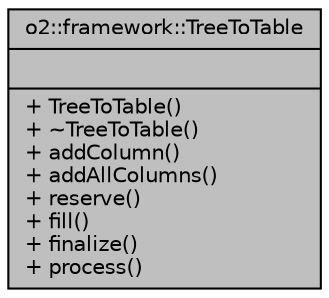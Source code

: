 digraph "o2::framework::TreeToTable"
{
 // INTERACTIVE_SVG=YES
  bgcolor="transparent";
  edge [fontname="Helvetica",fontsize="10",labelfontname="Helvetica",labelfontsize="10"];
  node [fontname="Helvetica",fontsize="10",shape=record];
  Node1 [label="{o2::framework::TreeToTable\n||+ TreeToTable()\l+ ~TreeToTable()\l+ addColumn()\l+ addAllColumns()\l+ reserve()\l+ fill()\l+ finalize()\l+ process()\l}",height=0.2,width=0.4,color="black", fillcolor="grey75", style="filled", fontcolor="black"];
}
